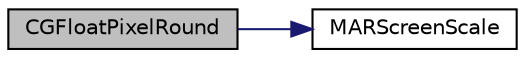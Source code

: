 digraph "CGFloatPixelRound"
{
  edge [fontname="Helvetica",fontsize="10",labelfontname="Helvetica",labelfontsize="10"];
  node [fontname="Helvetica",fontsize="10",shape=record];
  rankdir="LR";
  Node30 [label="CGFloatPixelRound",height=0.2,width=0.4,color="black", fillcolor="grey75", style="filled", fontcolor="black"];
  Node30 -> Node31 [color="midnightblue",fontsize="10",style="solid",fontname="Helvetica"];
  Node31 [label="MARScreenScale",height=0.2,width=0.4,color="black", fillcolor="white", style="filled",URL="$_m_a_r_c_g_utilities_8h.html#ae05c41eef2463bf1185ca148c48b1841",tooltip="Get main screen&#39;s scale. "];
}
